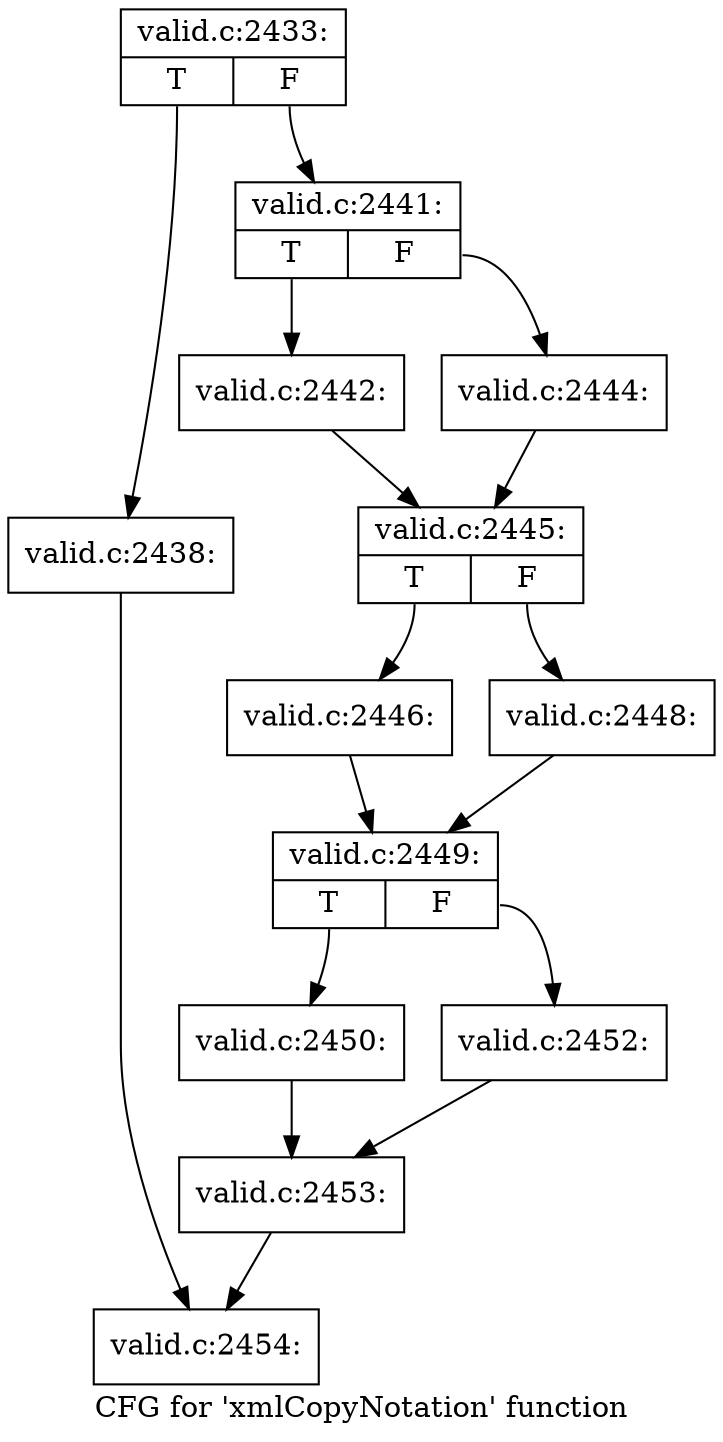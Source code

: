 digraph "CFG for 'xmlCopyNotation' function" {
	label="CFG for 'xmlCopyNotation' function";

	Node0x5296c10 [shape=record,label="{valid.c:2433:|{<s0>T|<s1>F}}"];
	Node0x5296c10:s0 -> Node0x5299660;
	Node0x5296c10:s1 -> Node0x5299fb0;
	Node0x5299660 [shape=record,label="{valid.c:2438:}"];
	Node0x5299660 -> Node0x5298cc0;
	Node0x5299fb0 [shape=record,label="{valid.c:2441:|{<s0>T|<s1>F}}"];
	Node0x5299fb0:s0 -> Node0x529a5e0;
	Node0x5299fb0:s1 -> Node0x529a680;
	Node0x529a5e0 [shape=record,label="{valid.c:2442:}"];
	Node0x529a5e0 -> Node0x529a630;
	Node0x529a680 [shape=record,label="{valid.c:2444:}"];
	Node0x529a680 -> Node0x529a630;
	Node0x529a630 [shape=record,label="{valid.c:2445:|{<s0>T|<s1>F}}"];
	Node0x529a630:s0 -> Node0x529b260;
	Node0x529a630:s1 -> Node0x529b300;
	Node0x529b260 [shape=record,label="{valid.c:2446:}"];
	Node0x529b260 -> Node0x529b2b0;
	Node0x529b300 [shape=record,label="{valid.c:2448:}"];
	Node0x529b300 -> Node0x529b2b0;
	Node0x529b2b0 [shape=record,label="{valid.c:2449:|{<s0>T|<s1>F}}"];
	Node0x529b2b0:s0 -> Node0x529bee0;
	Node0x529b2b0:s1 -> Node0x529bf80;
	Node0x529bee0 [shape=record,label="{valid.c:2450:}"];
	Node0x529bee0 -> Node0x529bf30;
	Node0x529bf80 [shape=record,label="{valid.c:2452:}"];
	Node0x529bf80 -> Node0x529bf30;
	Node0x529bf30 [shape=record,label="{valid.c:2453:}"];
	Node0x529bf30 -> Node0x5298cc0;
	Node0x5298cc0 [shape=record,label="{valid.c:2454:}"];
}
